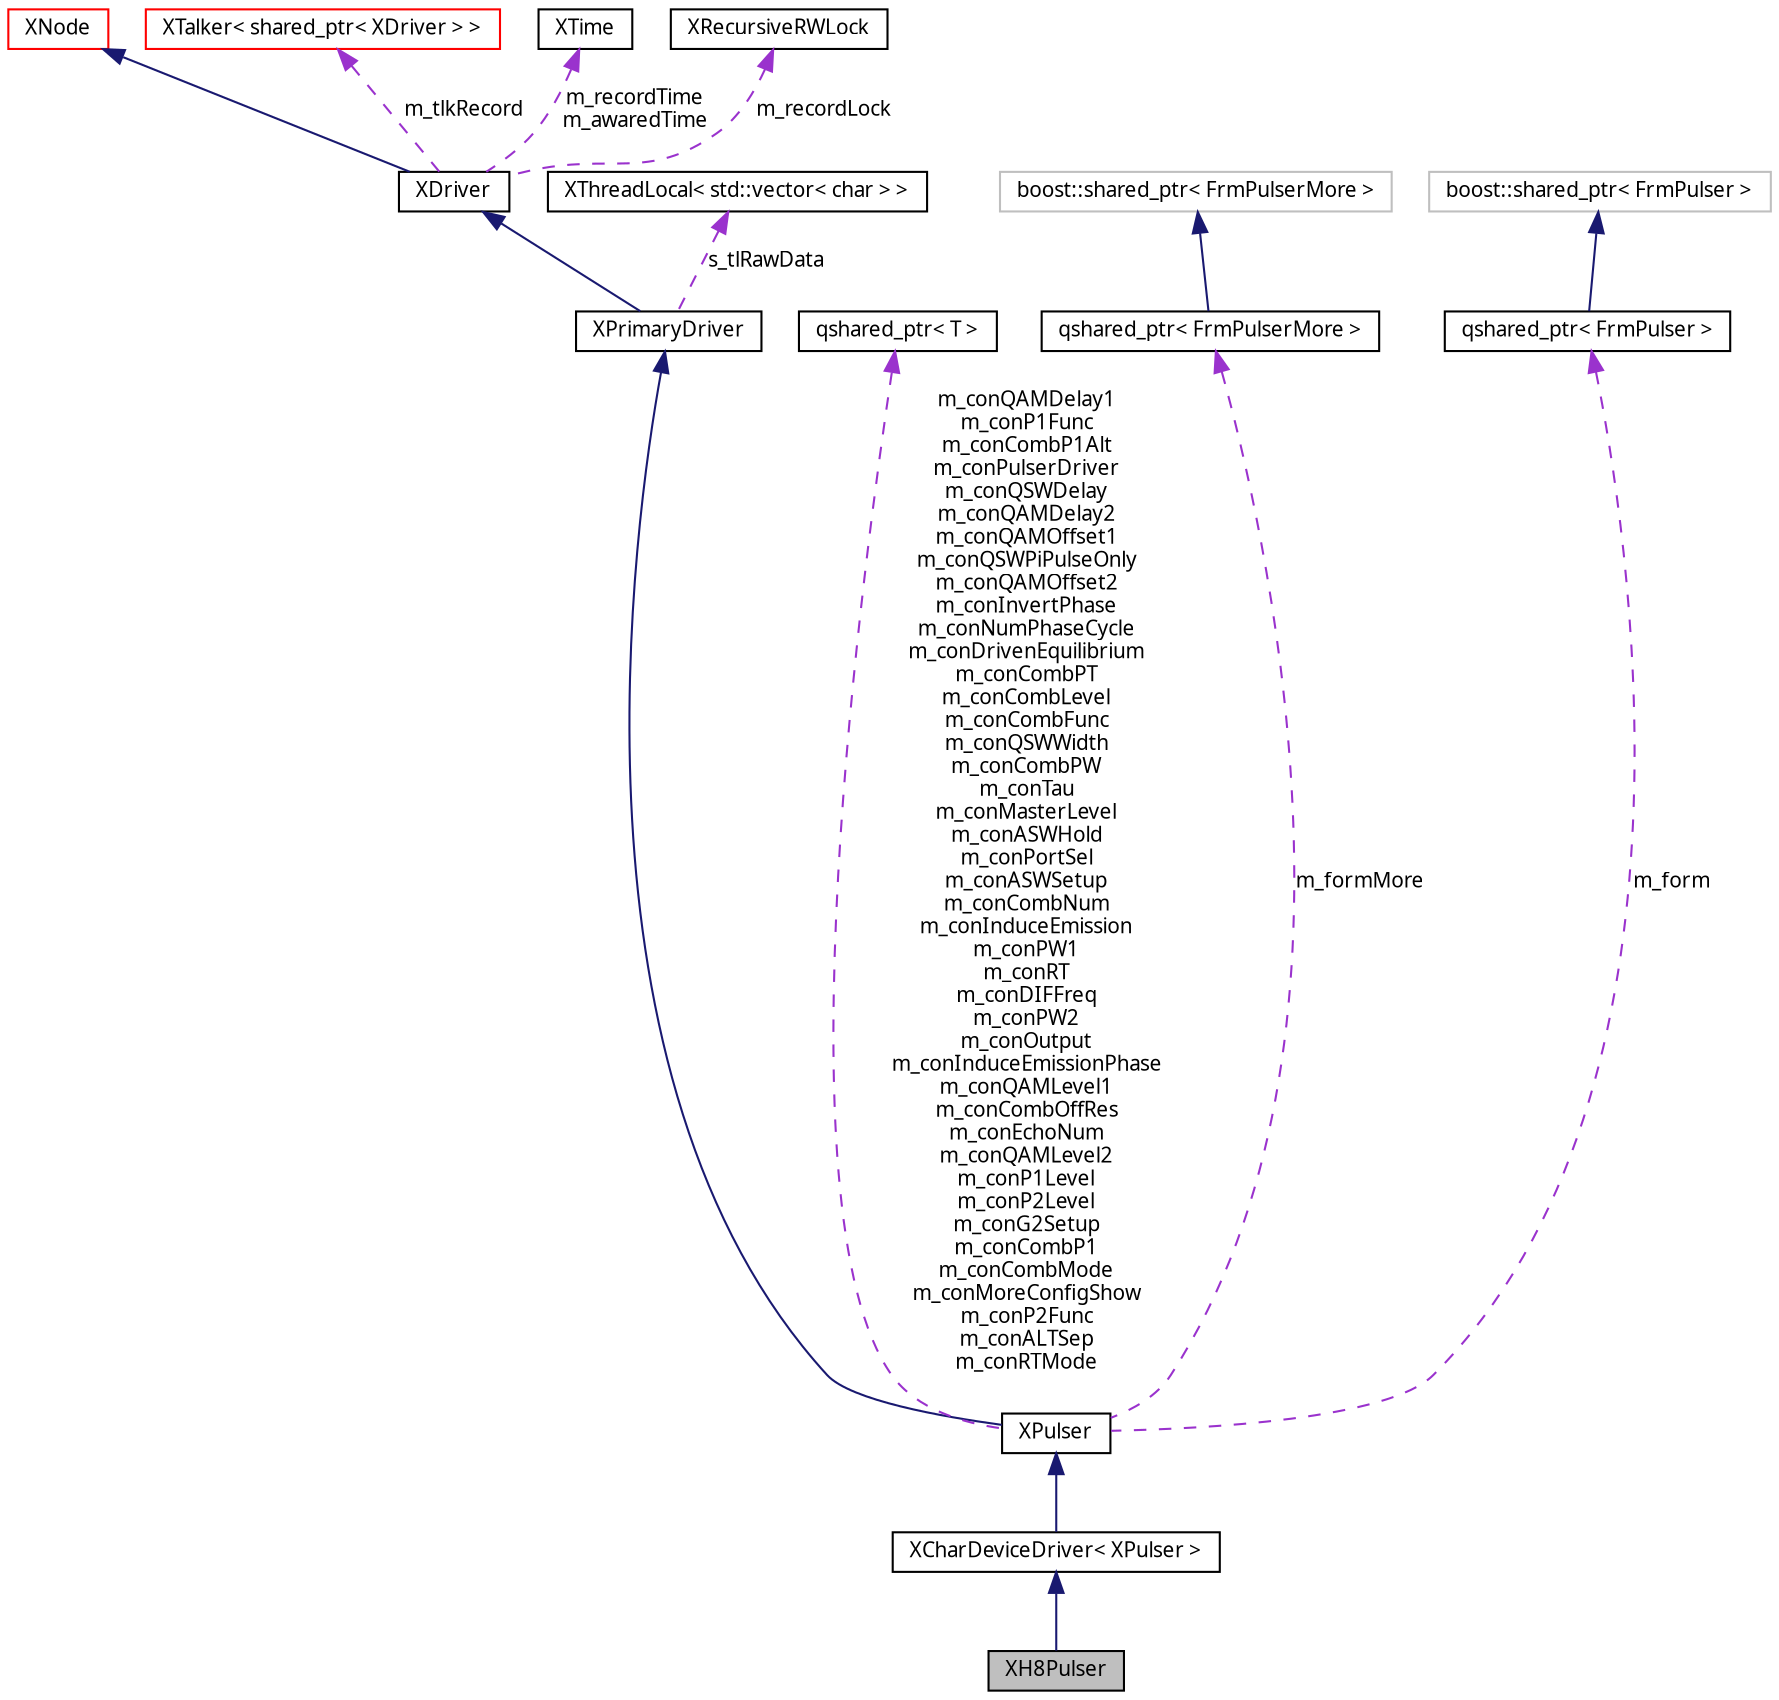 digraph G
{
  edge [fontname="FreeSans.ttf",fontsize=10,labelfontname="FreeSans.ttf",labelfontsize=10];
  node [fontname="FreeSans.ttf",fontsize=10,shape=record];
  Node1 [label="XH8Pulser",height=0.2,width=0.4,color="black", fillcolor="grey75", style="filled" fontcolor="black"];
  Node2 -> Node1 [dir=back,color="midnightblue",fontsize=10,style="solid",fontname="FreeSans.ttf"];
  Node2 [label="XCharDeviceDriver\< XPulser \>",height=0.2,width=0.4,color="black", fillcolor="white", style="filled",URL="$class_x_char_device_driver.html"];
  Node3 -> Node2 [dir=back,color="midnightblue",fontsize=10,style="solid",fontname="FreeSans.ttf"];
  Node3 [label="XPulser",height=0.2,width=0.4,color="black", fillcolor="white", style="filled",URL="$class_x_pulser.html"];
  Node4 -> Node3 [dir=back,color="midnightblue",fontsize=10,style="solid",fontname="FreeSans.ttf"];
  Node4 [label="XPrimaryDriver",height=0.2,width=0.4,color="black", fillcolor="white", style="filled",URL="$class_x_primary_driver.html"];
  Node5 -> Node4 [dir=back,color="midnightblue",fontsize=10,style="solid",fontname="FreeSans.ttf"];
  Node5 [label="XDriver",height=0.2,width=0.4,color="black", fillcolor="white", style="filled",URL="$class_x_driver.html"];
  Node6 -> Node5 [dir=back,color="midnightblue",fontsize=10,style="solid",fontname="FreeSans.ttf"];
  Node6 [label="XNode",height=0.2,width=0.4,color="red", fillcolor="white", style="filled",URL="$class_x_node.html"];
  Node7 -> Node5 [dir=back,color="darkorchid3",fontsize=10,style="dashed",label="m_tlkRecord",fontname="FreeSans.ttf"];
  Node7 [label="XTalker\< shared_ptr\< XDriver \> \>",height=0.2,width=0.4,color="red", fillcolor="white", style="filled",URL="$class_x_talker.html"];
  Node8 -> Node5 [dir=back,color="darkorchid3",fontsize=10,style="dashed",label="m_recordTime\nm_awaredTime",fontname="FreeSans.ttf"];
  Node8 [label="XTime",height=0.2,width=0.4,color="black", fillcolor="white", style="filled",URL="$class_x_time.html"];
  Node9 -> Node5 [dir=back,color="darkorchid3",fontsize=10,style="dashed",label="m_recordLock",fontname="FreeSans.ttf"];
  Node9 [label="XRecursiveRWLock",height=0.2,width=0.4,color="black", fillcolor="white", style="filled",URL="$class_x_recursive_r_w_lock.html"];
  Node10 -> Node4 [dir=back,color="darkorchid3",fontsize=10,style="dashed",label="s_tlRawData",fontname="FreeSans.ttf"];
  Node10 [label="XThreadLocal\< std::vector\< char \> \>",height=0.2,width=0.4,color="black", fillcolor="white", style="filled",URL="$class_x_thread_local.html"];
  Node11 -> Node3 [dir=back,color="darkorchid3",fontsize=10,style="dashed",label="m_conQAMDelay1\nm_conP1Func\nm_conCombP1Alt\nm_conPulserDriver\nm_conQSWDelay\nm_conQAMDelay2\nm_conQAMOffset1\nm_conQSWPiPulseOnly\nm_conQAMOffset2\nm_conInvertPhase\nm_conNumPhaseCycle\nm_conDrivenEquilibrium\nm_conCombPT\nm_conCombLevel\nm_conCombFunc\nm_conQSWWidth\nm_conCombPW\nm_conTau\nm_conMasterLevel\nm_conASWHold\nm_conPortSel\nm_conASWSetup\nm_conCombNum\nm_conInduceEmission\nm_conPW1\nm_conRT\nm_conDIFFreq\nm_conPW2\nm_conOutput\nm_conInduceEmissionPhase\nm_conQAMLevel1\nm_conCombOffRes\nm_conEchoNum\nm_conQAMLevel2\nm_conP1Level\nm_conP2Level\nm_conG2Setup\nm_conCombP1\nm_conCombMode\nm_conMoreConfigShow\nm_conP2Func\nm_conALTSep\nm_conRTMode",fontname="FreeSans.ttf"];
  Node11 [label="qshared_ptr\< T \>",height=0.2,width=0.4,color="black", fillcolor="white", style="filled",URL="$classqshared__ptr.html"];
  Node12 -> Node3 [dir=back,color="darkorchid3",fontsize=10,style="dashed",label="m_formMore",fontname="FreeSans.ttf"];
  Node12 [label="qshared_ptr\< FrmPulserMore \>",height=0.2,width=0.4,color="black", fillcolor="white", style="filled",URL="$classqshared__ptr.html"];
  Node13 -> Node12 [dir=back,color="midnightblue",fontsize=10,style="solid",fontname="FreeSans.ttf"];
  Node13 [label="boost::shared_ptr\< FrmPulserMore \>",height=0.2,width=0.4,color="grey75", fillcolor="white", style="filled"];
  Node14 -> Node3 [dir=back,color="darkorchid3",fontsize=10,style="dashed",label="m_form",fontname="FreeSans.ttf"];
  Node14 [label="qshared_ptr\< FrmPulser \>",height=0.2,width=0.4,color="black", fillcolor="white", style="filled",URL="$classqshared__ptr.html"];
  Node15 -> Node14 [dir=back,color="midnightblue",fontsize=10,style="solid",fontname="FreeSans.ttf"];
  Node15 [label="boost::shared_ptr\< FrmPulser \>",height=0.2,width=0.4,color="grey75", fillcolor="white", style="filled"];
}
